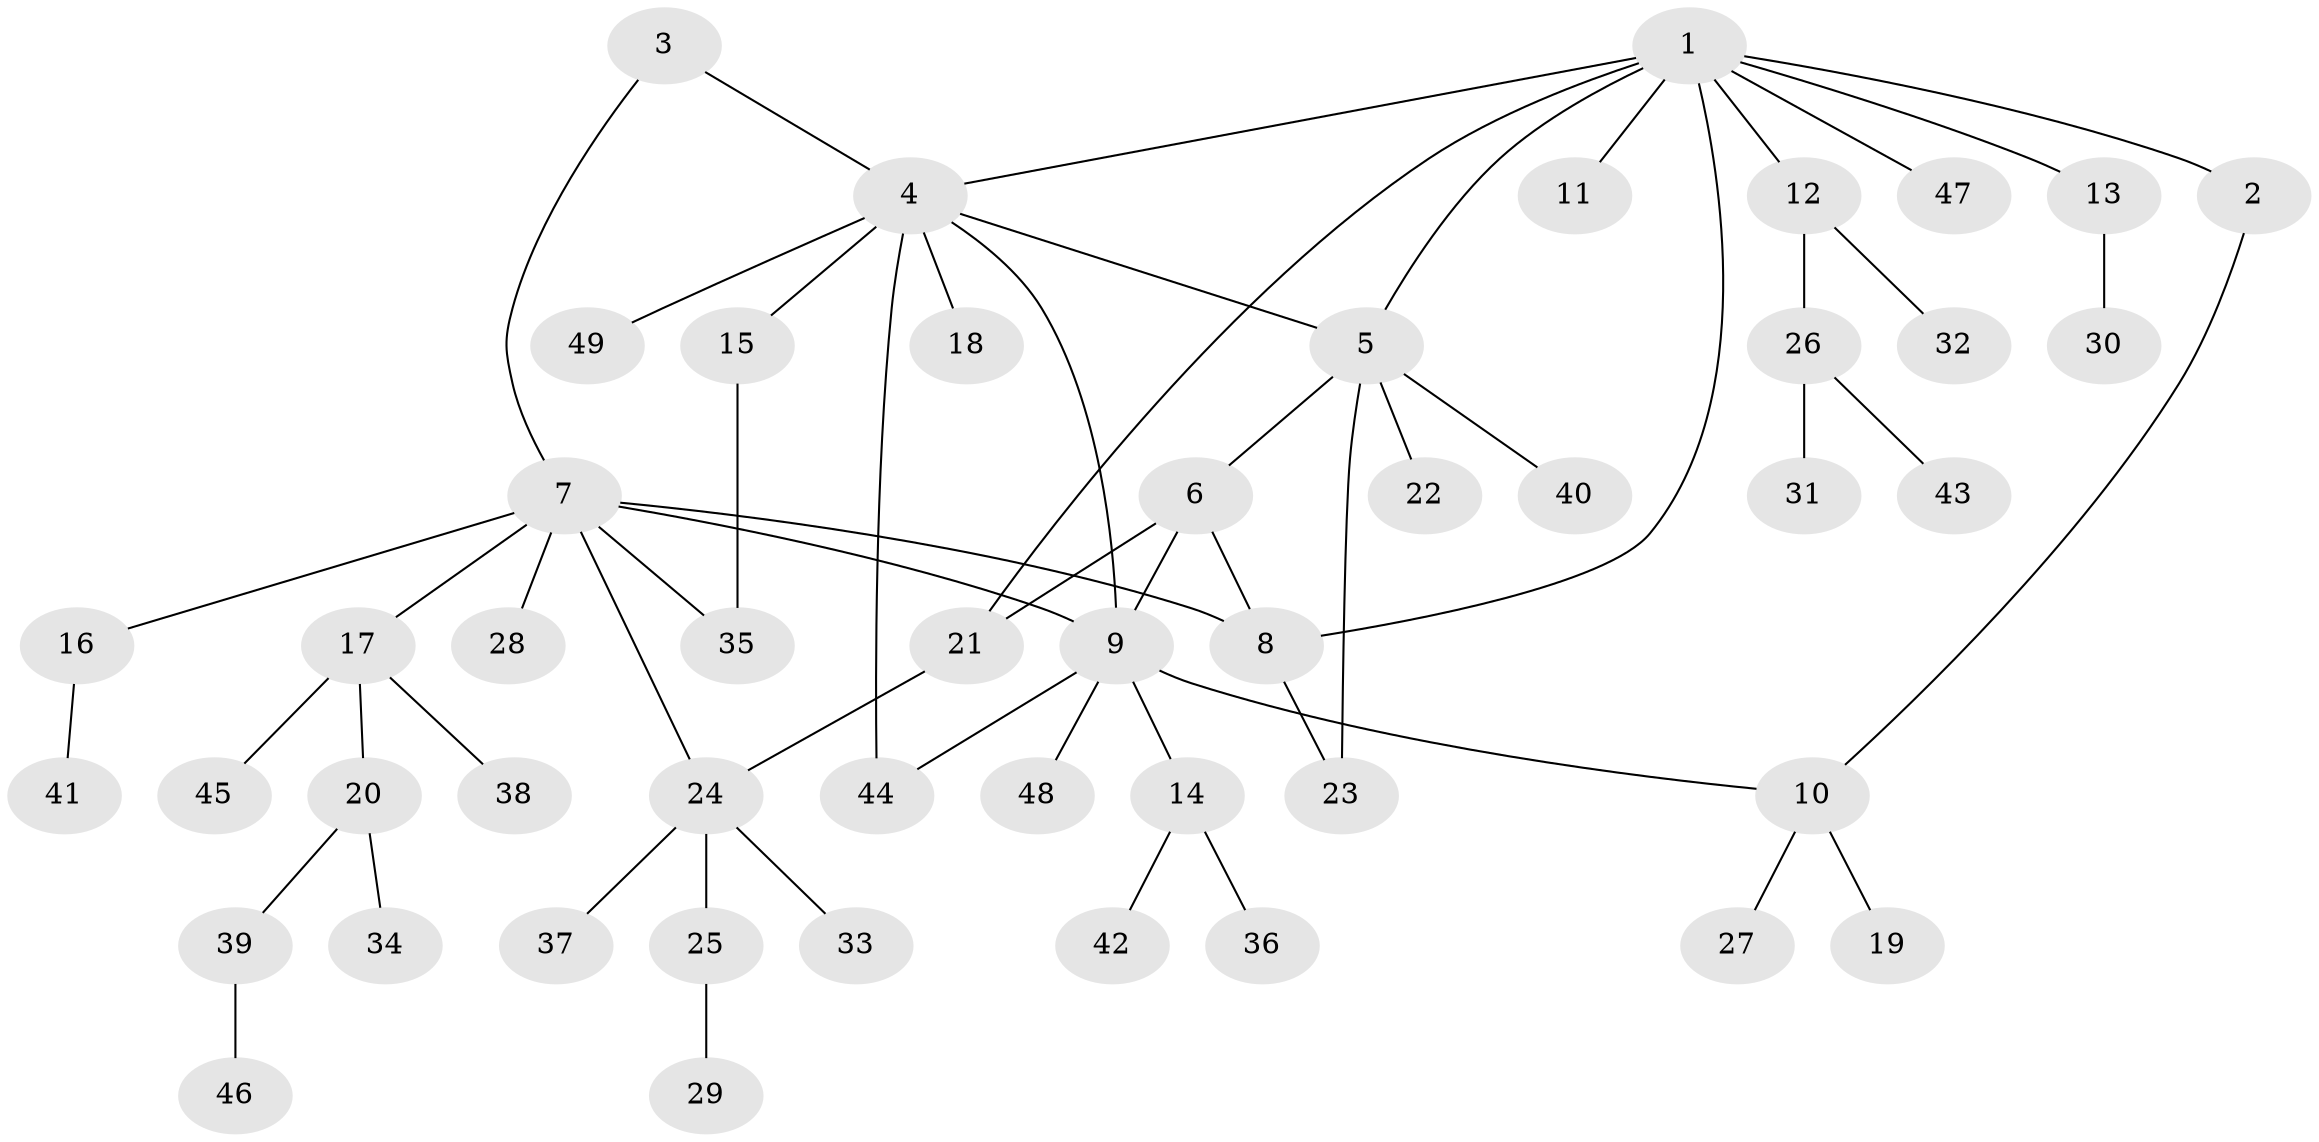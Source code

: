// coarse degree distribution, {9: 0.05555555555555555, 2: 0.16666666666666666, 7: 0.027777777777777776, 8: 0.027777777777777776, 10: 0.027777777777777776, 1: 0.5833333333333334, 4: 0.05555555555555555, 5: 0.027777777777777776, 3: 0.027777777777777776}
// Generated by graph-tools (version 1.1) at 2025/52/02/27/25 19:52:17]
// undirected, 49 vertices, 59 edges
graph export_dot {
graph [start="1"]
  node [color=gray90,style=filled];
  1;
  2;
  3;
  4;
  5;
  6;
  7;
  8;
  9;
  10;
  11;
  12;
  13;
  14;
  15;
  16;
  17;
  18;
  19;
  20;
  21;
  22;
  23;
  24;
  25;
  26;
  27;
  28;
  29;
  30;
  31;
  32;
  33;
  34;
  35;
  36;
  37;
  38;
  39;
  40;
  41;
  42;
  43;
  44;
  45;
  46;
  47;
  48;
  49;
  1 -- 2;
  1 -- 4;
  1 -- 5;
  1 -- 8;
  1 -- 11;
  1 -- 12;
  1 -- 13;
  1 -- 21;
  1 -- 47;
  2 -- 10;
  3 -- 4;
  3 -- 7;
  4 -- 5;
  4 -- 9;
  4 -- 15;
  4 -- 18;
  4 -- 44;
  4 -- 49;
  5 -- 6;
  5 -- 22;
  5 -- 23;
  5 -- 40;
  6 -- 8;
  6 -- 9;
  6 -- 21;
  7 -- 8;
  7 -- 9;
  7 -- 16;
  7 -- 17;
  7 -- 24;
  7 -- 28;
  7 -- 35;
  8 -- 23;
  9 -- 10;
  9 -- 14;
  9 -- 44;
  9 -- 48;
  10 -- 19;
  10 -- 27;
  12 -- 26;
  12 -- 32;
  13 -- 30;
  14 -- 36;
  14 -- 42;
  15 -- 35;
  16 -- 41;
  17 -- 20;
  17 -- 38;
  17 -- 45;
  20 -- 34;
  20 -- 39;
  21 -- 24;
  24 -- 25;
  24 -- 33;
  24 -- 37;
  25 -- 29;
  26 -- 31;
  26 -- 43;
  39 -- 46;
}
